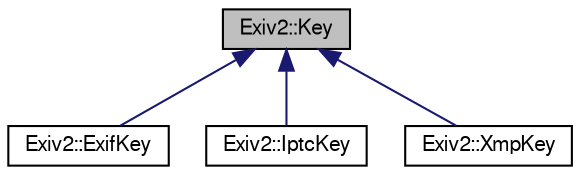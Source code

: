 digraph "Exiv2::Key"
{
  edge [fontname="FreeSans",fontsize="10",labelfontname="FreeSans",labelfontsize="10"];
  node [fontname="FreeSans",fontsize="10",shape=record];
  Node1 [label="Exiv2::Key",height=0.2,width=0.4,color="black", fillcolor="grey75", style="filled" fontcolor="black"];
  Node1 -> Node2 [dir="back",color="midnightblue",fontsize="10",style="solid",fontname="FreeSans"];
  Node2 [label="Exiv2::ExifKey",height=0.2,width=0.4,color="black", fillcolor="white", style="filled",URL="$classExiv2_1_1ExifKey.html",tooltip="Concrete keys for Exif metadata and access to Exif tag reference data. "];
  Node1 -> Node3 [dir="back",color="midnightblue",fontsize="10",style="solid",fontname="FreeSans"];
  Node3 [label="Exiv2::IptcKey",height=0.2,width=0.4,color="black", fillcolor="white", style="filled",URL="$classExiv2_1_1IptcKey.html",tooltip="Concrete keys for IPTC metadata. "];
  Node1 -> Node4 [dir="back",color="midnightblue",fontsize="10",style="solid",fontname="FreeSans"];
  Node4 [label="Exiv2::XmpKey",height=0.2,width=0.4,color="black", fillcolor="white", style="filled",URL="$classExiv2_1_1XmpKey.html",tooltip="Concrete keys for XMP metadata. "];
}
